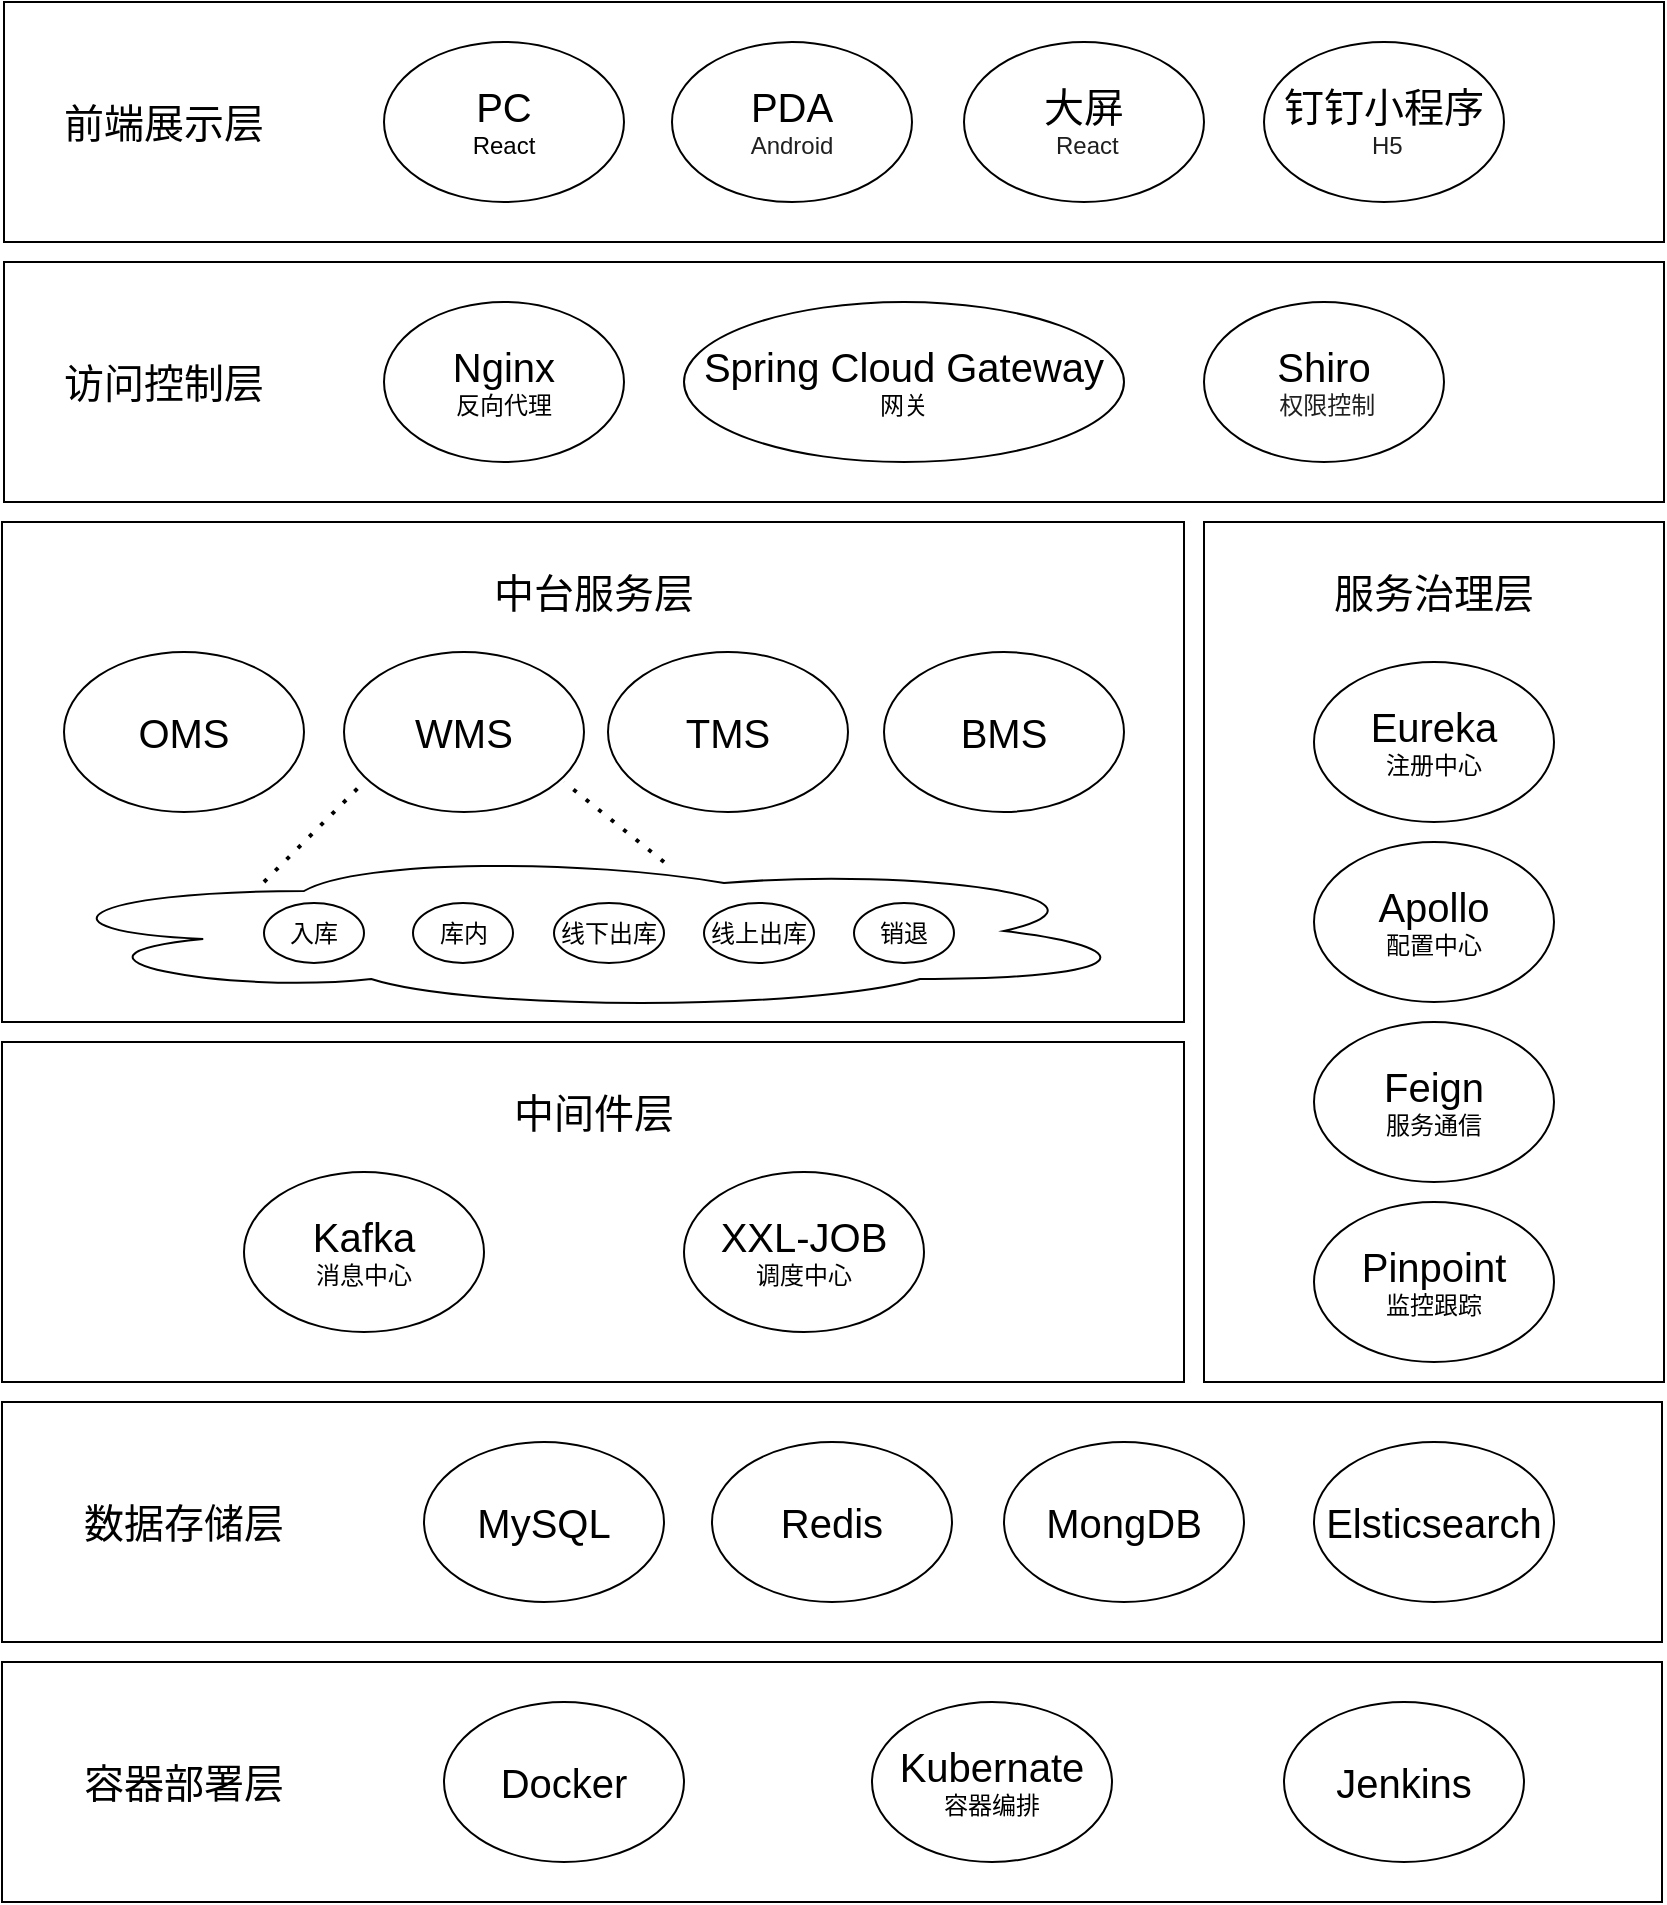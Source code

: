 <mxfile version="26.1.0">
  <diagram name="第 1 页" id="Lcy0gmbsBxj7cLXM_hUn">
    <mxGraphModel dx="954" dy="649" grid="1" gridSize="10" guides="1" tooltips="1" connect="1" arrows="1" fold="1" page="1" pageScale="1" pageWidth="827" pageHeight="1169" math="0" shadow="0">
      <root>
        <mxCell id="0" />
        <mxCell id="1" parent="0" />
        <mxCell id="q8qHRl50Two6YGQQQdLG-31" value="" style="rounded=0;whiteSpace=wrap;html=1;" vertex="1" parent="1">
          <mxGeometry x="149" y="600" width="591" height="170" as="geometry" />
        </mxCell>
        <mxCell id="q8qHRl50Two6YGQQQdLG-30" value="" style="rounded=0;whiteSpace=wrap;html=1;" vertex="1" parent="1">
          <mxGeometry x="750" y="340" width="230" height="430" as="geometry" />
        </mxCell>
        <mxCell id="q8qHRl50Two6YGQQQdLG-1" value="" style="rounded=0;whiteSpace=wrap;html=1;" vertex="1" parent="1">
          <mxGeometry x="150" y="80" width="830" height="120" as="geometry" />
        </mxCell>
        <mxCell id="q8qHRl50Two6YGQQQdLG-2" value="&lt;font style=&quot;font-size: 20px;&quot;&gt;前端展示层&lt;/font&gt;" style="text;html=1;align=center;verticalAlign=middle;whiteSpace=wrap;rounded=0;" vertex="1" parent="1">
          <mxGeometry x="170" y="125" width="120" height="30" as="geometry" />
        </mxCell>
        <mxCell id="q8qHRl50Two6YGQQQdLG-3" value="&lt;font style=&quot;font-size: 20px;&quot;&gt;PC&lt;/font&gt;&lt;div&gt;React&lt;/div&gt;" style="ellipse;whiteSpace=wrap;html=1;" vertex="1" parent="1">
          <mxGeometry x="340" y="100" width="120" height="80" as="geometry" />
        </mxCell>
        <mxCell id="q8qHRl50Two6YGQQQdLG-4" value="&lt;font style=&quot;font-size: 20px;&quot;&gt;PDA&lt;/font&gt;&lt;div&gt;&lt;span style=&quot;color: rgb(31, 31, 31); font-family: Arial, sans-serif; text-align: start; background-color: rgb(255, 255, 255);&quot;&gt;&lt;font&gt;Android&lt;/font&gt;&lt;/span&gt;&lt;/div&gt;" style="ellipse;whiteSpace=wrap;html=1;" vertex="1" parent="1">
          <mxGeometry x="484" y="100" width="120" height="80" as="geometry" />
        </mxCell>
        <mxCell id="q8qHRl50Two6YGQQQdLG-5" value="&lt;span style=&quot;font-size: 20px;&quot;&gt;大屏&lt;/span&gt;&lt;br&gt;&lt;div&gt;&lt;span style=&quot;color: rgb(31, 31, 31); font-family: Arial, sans-serif; text-align: start; background-color: rgb(255, 255, 255);&quot;&gt;&lt;font&gt;&amp;nbsp;React&lt;/font&gt;&lt;/span&gt;&lt;/div&gt;" style="ellipse;whiteSpace=wrap;html=1;" vertex="1" parent="1">
          <mxGeometry x="630" y="100" width="120" height="80" as="geometry" />
        </mxCell>
        <mxCell id="q8qHRl50Two6YGQQQdLG-6" value="&lt;span style=&quot;font-size: 20px;&quot;&gt;钉钉小程序&lt;/span&gt;&lt;br&gt;&lt;div&gt;&lt;span style=&quot;color: rgb(31, 31, 31); font-family: Arial, sans-serif; text-align: start; background-color: rgb(255, 255, 255);&quot;&gt;&lt;font&gt;&amp;nbsp;H5&lt;/font&gt;&lt;/span&gt;&lt;/div&gt;" style="ellipse;whiteSpace=wrap;html=1;" vertex="1" parent="1">
          <mxGeometry x="780" y="100" width="120" height="80" as="geometry" />
        </mxCell>
        <mxCell id="q8qHRl50Two6YGQQQdLG-7" value="" style="rounded=0;whiteSpace=wrap;html=1;" vertex="1" parent="1">
          <mxGeometry x="150" y="210" width="830" height="120" as="geometry" />
        </mxCell>
        <mxCell id="q8qHRl50Two6YGQQQdLG-8" value="&lt;font style=&quot;font-size: 20px;&quot;&gt;访问控制层&lt;/font&gt;" style="text;html=1;align=center;verticalAlign=middle;whiteSpace=wrap;rounded=0;" vertex="1" parent="1">
          <mxGeometry x="170" y="255" width="120" height="30" as="geometry" />
        </mxCell>
        <mxCell id="q8qHRl50Two6YGQQQdLG-9" value="&lt;span style=&quot;font-size: 20px;&quot;&gt;Nginx&lt;/span&gt;&lt;br&gt;&lt;div&gt;反向代理&lt;/div&gt;" style="ellipse;whiteSpace=wrap;html=1;" vertex="1" parent="1">
          <mxGeometry x="340" y="230" width="120" height="80" as="geometry" />
        </mxCell>
        <mxCell id="q8qHRl50Two6YGQQQdLG-10" value="&lt;span style=&quot;font-size: 20px;&quot;&gt;Spring Cloud Gateway&lt;/span&gt;&lt;br&gt;&lt;div&gt;网关&lt;/div&gt;" style="ellipse;whiteSpace=wrap;html=1;" vertex="1" parent="1">
          <mxGeometry x="490" y="230" width="220" height="80" as="geometry" />
        </mxCell>
        <mxCell id="q8qHRl50Two6YGQQQdLG-11" value="&lt;span style=&quot;font-size: 20px;&quot;&gt;Shiro&lt;/span&gt;&lt;br&gt;&lt;div&gt;&lt;span style=&quot;color: rgb(31, 31, 31); font-family: Arial, sans-serif; text-align: start; background-color: rgb(255, 255, 255);&quot;&gt;&lt;font&gt;&amp;nbsp;权限控制&lt;/font&gt;&lt;/span&gt;&lt;/div&gt;" style="ellipse;whiteSpace=wrap;html=1;" vertex="1" parent="1">
          <mxGeometry x="750" y="230" width="120" height="80" as="geometry" />
        </mxCell>
        <mxCell id="q8qHRl50Two6YGQQQdLG-12" value="" style="rounded=0;whiteSpace=wrap;html=1;" vertex="1" parent="1">
          <mxGeometry x="149" y="340" width="591" height="250" as="geometry" />
        </mxCell>
        <mxCell id="q8qHRl50Two6YGQQQdLG-13" value="&lt;font style=&quot;font-size: 20px;&quot;&gt;服务治理层&lt;/font&gt;" style="text;html=1;align=center;verticalAlign=middle;whiteSpace=wrap;rounded=0;" vertex="1" parent="1">
          <mxGeometry x="805" y="360" width="120" height="30" as="geometry" />
        </mxCell>
        <mxCell id="q8qHRl50Two6YGQQQdLG-14" value="&lt;font style=&quot;font-size: 20px;&quot;&gt;中台服务层&lt;/font&gt;" style="text;html=1;align=center;verticalAlign=middle;whiteSpace=wrap;rounded=0;" vertex="1" parent="1">
          <mxGeometry x="384.5" y="360" width="120" height="30" as="geometry" />
        </mxCell>
        <mxCell id="q8qHRl50Two6YGQQQdLG-19" value="&lt;span style=&quot;font-size: 20px;&quot;&gt;Eureka&lt;/span&gt;&lt;br&gt;&lt;div&gt;注册中心&lt;/div&gt;" style="ellipse;whiteSpace=wrap;html=1;" vertex="1" parent="1">
          <mxGeometry x="805" y="410" width="120" height="80" as="geometry" />
        </mxCell>
        <mxCell id="q8qHRl50Two6YGQQQdLG-20" value="&lt;span style=&quot;font-size: 20px;&quot;&gt;Apollo&lt;/span&gt;&lt;br&gt;&lt;div&gt;配置中心&lt;/div&gt;" style="ellipse;whiteSpace=wrap;html=1;" vertex="1" parent="1">
          <mxGeometry x="805" y="500" width="120" height="80" as="geometry" />
        </mxCell>
        <mxCell id="q8qHRl50Two6YGQQQdLG-21" value="&lt;span style=&quot;font-size: 20px;&quot;&gt;Kafka&lt;/span&gt;&lt;br&gt;&lt;div&gt;消息中心&lt;/div&gt;" style="ellipse;whiteSpace=wrap;html=1;" vertex="1" parent="1">
          <mxGeometry x="270" y="665" width="120" height="80" as="geometry" />
        </mxCell>
        <mxCell id="q8qHRl50Two6YGQQQdLG-22" value="&lt;span style=&quot;font-size: 20px;&quot;&gt;Pinpoint&lt;/span&gt;&lt;br&gt;&lt;div&gt;监控跟踪&lt;/div&gt;" style="ellipse;whiteSpace=wrap;html=1;" vertex="1" parent="1">
          <mxGeometry x="805" y="680" width="120" height="80" as="geometry" />
        </mxCell>
        <mxCell id="q8qHRl50Two6YGQQQdLG-23" value="&lt;font style=&quot;font-size: 20px;&quot;&gt;中间件层&lt;/font&gt;" style="text;html=1;align=center;verticalAlign=middle;whiteSpace=wrap;rounded=0;" vertex="1" parent="1">
          <mxGeometry x="384.5" y="620" width="120" height="30" as="geometry" />
        </mxCell>
        <mxCell id="q8qHRl50Two6YGQQQdLG-24" value="&lt;span style=&quot;font-size: 20px;&quot;&gt;XXL-JOB&lt;/span&gt;&lt;br&gt;&lt;div&gt;调度中心&lt;/div&gt;" style="ellipse;whiteSpace=wrap;html=1;" vertex="1" parent="1">
          <mxGeometry x="490" y="665" width="120" height="80" as="geometry" />
        </mxCell>
        <mxCell id="q8qHRl50Two6YGQQQdLG-25" value="&lt;span style=&quot;font-size: 20px;&quot;&gt;Feign&lt;/span&gt;&lt;br&gt;&lt;div&gt;服务通信&lt;/div&gt;" style="ellipse;whiteSpace=wrap;html=1;" vertex="1" parent="1">
          <mxGeometry x="805" y="590" width="120" height="80" as="geometry" />
        </mxCell>
        <mxCell id="q8qHRl50Two6YGQQQdLG-26" value="&lt;span style=&quot;font-size: 20px;&quot;&gt;BMS&lt;/span&gt;" style="ellipse;whiteSpace=wrap;html=1;" vertex="1" parent="1">
          <mxGeometry x="590" y="405" width="120" height="80" as="geometry" />
        </mxCell>
        <mxCell id="q8qHRl50Two6YGQQQdLG-27" value="&lt;span style=&quot;font-size: 20px;&quot;&gt;TMS&lt;/span&gt;" style="ellipse;whiteSpace=wrap;html=1;" vertex="1" parent="1">
          <mxGeometry x="452" y="405" width="120" height="80" as="geometry" />
        </mxCell>
        <mxCell id="q8qHRl50Two6YGQQQdLG-28" value="&lt;span style=&quot;font-size: 20px;&quot;&gt;WMS&lt;/span&gt;" style="ellipse;whiteSpace=wrap;html=1;" vertex="1" parent="1">
          <mxGeometry x="320" y="405" width="120" height="80" as="geometry" />
        </mxCell>
        <mxCell id="q8qHRl50Two6YGQQQdLG-29" value="&lt;span style=&quot;font-size: 20px;&quot;&gt;OMS&lt;/span&gt;" style="ellipse;whiteSpace=wrap;html=1;" vertex="1" parent="1">
          <mxGeometry x="180" y="405" width="120" height="80" as="geometry" />
        </mxCell>
        <mxCell id="q8qHRl50Two6YGQQQdLG-32" value="" style="ellipse;shape=cloud;whiteSpace=wrap;html=1;" vertex="1" parent="1">
          <mxGeometry x="160" y="504.5" width="560" height="80" as="geometry" />
        </mxCell>
        <mxCell id="q8qHRl50Two6YGQQQdLG-33" value="入库" style="ellipse;whiteSpace=wrap;html=1;" vertex="1" parent="1">
          <mxGeometry x="280" y="530.5" width="50" height="30" as="geometry" />
        </mxCell>
        <mxCell id="q8qHRl50Two6YGQQQdLG-34" value="库内" style="ellipse;whiteSpace=wrap;html=1;" vertex="1" parent="1">
          <mxGeometry x="354.5" y="530.5" width="50" height="30" as="geometry" />
        </mxCell>
        <mxCell id="q8qHRl50Two6YGQQQdLG-35" value="线下出库" style="ellipse;whiteSpace=wrap;html=1;" vertex="1" parent="1">
          <mxGeometry x="425" y="530.5" width="55" height="30" as="geometry" />
        </mxCell>
        <mxCell id="q8qHRl50Two6YGQQQdLG-36" value="线上出库" style="ellipse;whiteSpace=wrap;html=1;" vertex="1" parent="1">
          <mxGeometry x="500" y="530.5" width="55" height="30" as="geometry" />
        </mxCell>
        <mxCell id="q8qHRl50Two6YGQQQdLG-37" value="销退" style="ellipse;whiteSpace=wrap;html=1;" vertex="1" parent="1">
          <mxGeometry x="575" y="530.5" width="50" height="30" as="geometry" />
        </mxCell>
        <mxCell id="q8qHRl50Two6YGQQQdLG-39" value="" style="endArrow=none;dashed=1;html=1;dashPattern=1 3;strokeWidth=2;rounded=0;" edge="1" parent="1">
          <mxGeometry width="50" height="50" relative="1" as="geometry">
            <mxPoint x="280" y="520" as="sourcePoint" />
            <mxPoint x="330" y="470" as="targetPoint" />
          </mxGeometry>
        </mxCell>
        <mxCell id="q8qHRl50Two6YGQQQdLG-40" value="" style="endArrow=none;dashed=1;html=1;dashPattern=1 3;strokeWidth=2;rounded=0;" edge="1" parent="1">
          <mxGeometry width="50" height="50" relative="1" as="geometry">
            <mxPoint x="480" y="510" as="sourcePoint" />
            <mxPoint x="430" y="470" as="targetPoint" />
          </mxGeometry>
        </mxCell>
        <mxCell id="q8qHRl50Two6YGQQQdLG-41" value="" style="rounded=0;whiteSpace=wrap;html=1;" vertex="1" parent="1">
          <mxGeometry x="149" y="780" width="830" height="120" as="geometry" />
        </mxCell>
        <mxCell id="q8qHRl50Two6YGQQQdLG-42" value="&lt;font style=&quot;font-size: 20px;&quot;&gt;数据存储层&lt;/font&gt;" style="text;html=1;align=center;verticalAlign=middle;whiteSpace=wrap;rounded=0;" vertex="1" parent="1">
          <mxGeometry x="180" y="825" width="120" height="30" as="geometry" />
        </mxCell>
        <mxCell id="q8qHRl50Two6YGQQQdLG-43" value="&lt;span style=&quot;font-size: 20px;&quot;&gt;MySQL&lt;/span&gt;" style="ellipse;whiteSpace=wrap;html=1;" vertex="1" parent="1">
          <mxGeometry x="360" y="800" width="120" height="80" as="geometry" />
        </mxCell>
        <mxCell id="q8qHRl50Two6YGQQQdLG-44" value="&lt;span style=&quot;font-size: 20px;&quot;&gt;Redis&lt;/span&gt;" style="ellipse;whiteSpace=wrap;html=1;" vertex="1" parent="1">
          <mxGeometry x="504" y="800" width="120" height="80" as="geometry" />
        </mxCell>
        <mxCell id="q8qHRl50Two6YGQQQdLG-45" value="&lt;span style=&quot;font-size: 20px;&quot;&gt;MongDB&lt;/span&gt;" style="ellipse;whiteSpace=wrap;html=1;" vertex="1" parent="1">
          <mxGeometry x="650" y="800" width="120" height="80" as="geometry" />
        </mxCell>
        <mxCell id="q8qHRl50Two6YGQQQdLG-46" value="&lt;span style=&quot;font-size: 20px;&quot;&gt;Elsticsearch&lt;/span&gt;" style="ellipse;whiteSpace=wrap;html=1;" vertex="1" parent="1">
          <mxGeometry x="805" y="800" width="120" height="80" as="geometry" />
        </mxCell>
        <mxCell id="q8qHRl50Two6YGQQQdLG-47" value="" style="rounded=0;whiteSpace=wrap;html=1;" vertex="1" parent="1">
          <mxGeometry x="149" y="910" width="830" height="120" as="geometry" />
        </mxCell>
        <mxCell id="q8qHRl50Two6YGQQQdLG-48" value="&lt;font style=&quot;font-size: 20px;&quot;&gt;容器部署层&lt;/font&gt;" style="text;html=1;align=center;verticalAlign=middle;whiteSpace=wrap;rounded=0;" vertex="1" parent="1">
          <mxGeometry x="180" y="955" width="120" height="30" as="geometry" />
        </mxCell>
        <mxCell id="q8qHRl50Two6YGQQQdLG-49" value="&lt;span style=&quot;font-size: 20px;&quot;&gt;Docker&lt;/span&gt;" style="ellipse;whiteSpace=wrap;html=1;" vertex="1" parent="1">
          <mxGeometry x="370" y="930" width="120" height="80" as="geometry" />
        </mxCell>
        <mxCell id="q8qHRl50Two6YGQQQdLG-50" value="&lt;span style=&quot;font-size: 20px;&quot;&gt;Kubernate&lt;/span&gt;&lt;div&gt;&lt;font&gt;容器编排&lt;/font&gt;&lt;/div&gt;" style="ellipse;whiteSpace=wrap;html=1;" vertex="1" parent="1">
          <mxGeometry x="584" y="930" width="120" height="80" as="geometry" />
        </mxCell>
        <mxCell id="q8qHRl50Two6YGQQQdLG-51" value="&lt;span style=&quot;font-size: 20px;&quot;&gt;Jenkins&lt;/span&gt;" style="ellipse;whiteSpace=wrap;html=1;" vertex="1" parent="1">
          <mxGeometry x="790" y="930" width="120" height="80" as="geometry" />
        </mxCell>
      </root>
    </mxGraphModel>
  </diagram>
</mxfile>
